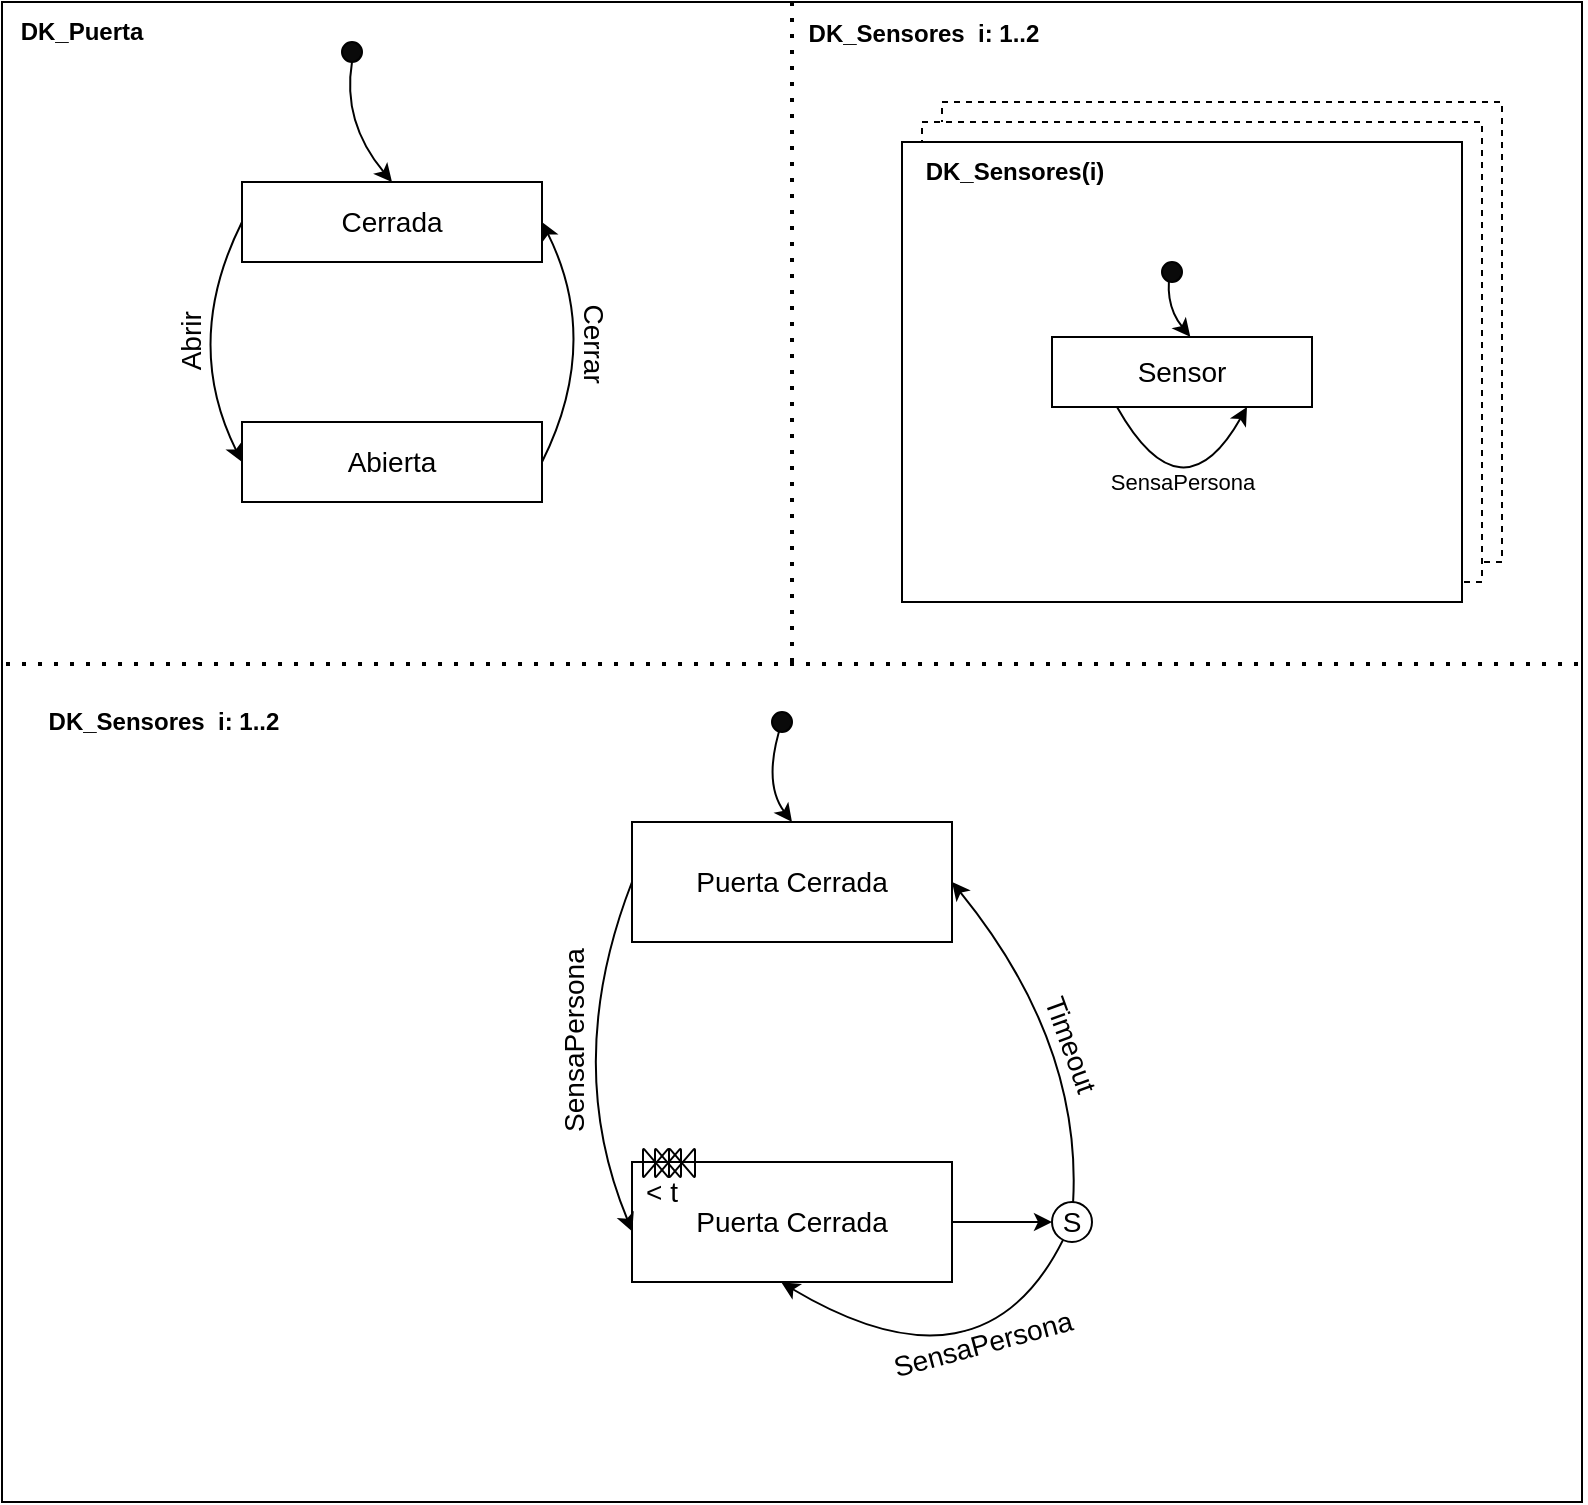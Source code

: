 <mxfile version="14.6.13" type="device"><diagram id="UJB5p5DDIt3letVyk2_6" name="Page-1"><mxGraphModel dx="1422" dy="822" grid="1" gridSize="10" guides="1" tooltips="1" connect="1" arrows="1" fold="1" page="1" pageScale="1" pageWidth="850" pageHeight="1100" math="0" shadow="0"><root><mxCell id="0"/><mxCell id="1" parent="0"/><mxCell id="xIaFkvyue2wocgiDpQVS-1" value="" style="rounded=0;whiteSpace=wrap;html=1;" parent="1" vertex="1"><mxGeometry x="30" y="30" width="790" height="750" as="geometry"/></mxCell><mxCell id="xIaFkvyue2wocgiDpQVS-2" value="" style="endArrow=none;dashed=1;html=1;dashPattern=1 3;strokeWidth=2;" parent="1" edge="1"><mxGeometry width="50" height="50" relative="1" as="geometry"><mxPoint x="32" y="361" as="sourcePoint"/><mxPoint x="820" y="361" as="targetPoint"/></mxGeometry></mxCell><mxCell id="xIaFkvyue2wocgiDpQVS-3" value="" style="endArrow=none;dashed=1;html=1;dashPattern=1 3;strokeWidth=2;entryX=0.5;entryY=0;entryDx=0;entryDy=0;" parent="1" target="xIaFkvyue2wocgiDpQVS-1" edge="1"><mxGeometry width="50" height="50" relative="1" as="geometry"><mxPoint x="425" y="360" as="sourcePoint"/><mxPoint x="620" y="140" as="targetPoint"/><Array as="points"/></mxGeometry></mxCell><mxCell id="xIaFkvyue2wocgiDpQVS-4" value="DK_Puerta" style="text;html=1;strokeColor=none;fillColor=none;align=center;verticalAlign=middle;whiteSpace=wrap;rounded=0;fontStyle=1" parent="1" vertex="1"><mxGeometry x="35" y="35" width="70" height="20" as="geometry"/></mxCell><mxCell id="xIaFkvyue2wocgiDpQVS-5" value="DK_Sensores&amp;nbsp; i: 1..2" style="text;html=1;strokeColor=none;fillColor=none;align=center;verticalAlign=middle;whiteSpace=wrap;rounded=0;fontStyle=1" parent="1" vertex="1"><mxGeometry x="430" y="36" width="122" height="20" as="geometry"/></mxCell><mxCell id="xIaFkvyue2wocgiDpQVS-6" value="Cerrada" style="rounded=0;whiteSpace=wrap;html=1;fontSize=14;" parent="1" vertex="1"><mxGeometry x="150" y="120" width="150" height="40" as="geometry"/></mxCell><mxCell id="xIaFkvyue2wocgiDpQVS-7" value="Abierta" style="rounded=0;whiteSpace=wrap;html=1;fontSize=14;" parent="1" vertex="1"><mxGeometry x="150" y="240" width="150" height="40" as="geometry"/></mxCell><mxCell id="xIaFkvyue2wocgiDpQVS-9" value="" style="curved=1;endArrow=classic;html=1;entryX=0.5;entryY=0;entryDx=0;entryDy=0;exitX=0.5;exitY=1;exitDx=0;exitDy=0;" parent="1" source="xIaFkvyue2wocgiDpQVS-10" target="xIaFkvyue2wocgiDpQVS-6" edge="1"><mxGeometry width="50" height="50" relative="1" as="geometry"><mxPoint x="400" y="170" as="sourcePoint"/><mxPoint x="450" y="120" as="targetPoint"/><Array as="points"><mxPoint x="200" y="90"/></Array></mxGeometry></mxCell><mxCell id="xIaFkvyue2wocgiDpQVS-10" value="" style="ellipse;whiteSpace=wrap;html=1;aspect=fixed;fillColor=#0A0A0A;" parent="1" vertex="1"><mxGeometry x="200" y="50" width="10" height="10" as="geometry"/></mxCell><mxCell id="xIaFkvyue2wocgiDpQVS-12" value="" style="endArrow=classic;html=1;exitX=0;exitY=0.5;exitDx=0;exitDy=0;curved=1;entryX=0;entryY=0.5;entryDx=0;entryDy=0;" parent="1" source="xIaFkvyue2wocgiDpQVS-6" target="xIaFkvyue2wocgiDpQVS-7" edge="1"><mxGeometry relative="1" as="geometry"><mxPoint x="370" y="150" as="sourcePoint"/><mxPoint x="150" y="260" as="targetPoint"/><Array as="points"><mxPoint x="120" y="200"/></Array></mxGeometry></mxCell><mxCell id="xIaFkvyue2wocgiDpQVS-13" value="Abrir" style="edgeLabel;resizable=0;html=1;align=center;verticalAlign=middle;rotation=-90;fontSize=14;" parent="xIaFkvyue2wocgiDpQVS-12" connectable="0" vertex="1"><mxGeometry relative="1" as="geometry"><mxPoint x="4" as="offset"/></mxGeometry></mxCell><mxCell id="hkx4b8jIiY_6-EzME78V-2" value="" style="endArrow=classic;html=1;fontSize=14;exitX=1;exitY=0.5;exitDx=0;exitDy=0;entryX=1;entryY=0.5;entryDx=0;entryDy=0;curved=1;" parent="1" source="xIaFkvyue2wocgiDpQVS-7" target="xIaFkvyue2wocgiDpQVS-6" edge="1"><mxGeometry relative="1" as="geometry"><mxPoint x="270" y="190" as="sourcePoint"/><mxPoint x="370" y="190" as="targetPoint"/><Array as="points"><mxPoint x="330" y="200"/></Array></mxGeometry></mxCell><mxCell id="hkx4b8jIiY_6-EzME78V-3" value="Cerrar" style="edgeLabel;resizable=0;html=1;align=center;verticalAlign=middle;rotation=90;fontSize=14;" parent="hkx4b8jIiY_6-EzME78V-2" connectable="0" vertex="1"><mxGeometry relative="1" as="geometry"><mxPoint x="-4" as="offset"/></mxGeometry></mxCell><mxCell id="hkx4b8jIiY_6-EzME78V-4" value="" style="rounded=0;whiteSpace=wrap;html=1;fontSize=14;fillColor=#FFFFFF;dashed=1;" parent="1" vertex="1"><mxGeometry x="500" y="80" width="280" height="230" as="geometry"/></mxCell><mxCell id="hkx4b8jIiY_6-EzME78V-5" value="" style="rounded=0;whiteSpace=wrap;html=1;fontSize=14;fillColor=#FFFFFF;dashed=1;" parent="1" vertex="1"><mxGeometry x="490" y="90" width="280" height="230" as="geometry"/></mxCell><mxCell id="hkx4b8jIiY_6-EzME78V-6" value="" style="rounded=0;whiteSpace=wrap;html=1;fontSize=14;fillColor=#FFFFFF;" parent="1" vertex="1"><mxGeometry x="480" y="100" width="280" height="230" as="geometry"/></mxCell><mxCell id="hkx4b8jIiY_6-EzME78V-7" value="DK_Sensores(i)" style="text;html=1;strokeColor=none;fillColor=none;align=center;verticalAlign=middle;whiteSpace=wrap;rounded=0;fontStyle=1" parent="1" vertex="1"><mxGeometry x="483" y="105" width="107" height="20" as="geometry"/></mxCell><mxCell id="hkx4b8jIiY_6-EzME78V-8" value="Sensor" style="rounded=0;whiteSpace=wrap;html=1;fontSize=14;fillColor=#FFFFFF;" parent="1" vertex="1"><mxGeometry x="555" y="197.5" width="130" height="35" as="geometry"/></mxCell><mxCell id="hkx4b8jIiY_6-EzME78V-9" value="" style="endArrow=classic;html=1;fontSize=14;entryX=0.532;entryY=-0.002;entryDx=0;entryDy=0;entryPerimeter=0;curved=1;exitX=0.5;exitY=0;exitDx=0;exitDy=0;" parent="1" source="hkx4b8jIiY_6-EzME78V-10" target="hkx4b8jIiY_6-EzME78V-8" edge="1"><mxGeometry width="50" height="50" relative="1" as="geometry"><mxPoint x="620" y="170" as="sourcePoint"/><mxPoint x="630" y="140" as="targetPoint"/><Array as="points"><mxPoint x="610" y="180"/></Array></mxGeometry></mxCell><mxCell id="hkx4b8jIiY_6-EzME78V-10" value="" style="ellipse;whiteSpace=wrap;html=1;aspect=fixed;fillColor=#0A0A0A;" parent="1" vertex="1"><mxGeometry x="610" y="160" width="10" height="10" as="geometry"/></mxCell><mxCell id="hkx4b8jIiY_6-EzME78V-12" value="" style="endArrow=classic;html=1;fontSize=14;entryX=0.75;entryY=1;entryDx=0;entryDy=0;exitX=0.25;exitY=1;exitDx=0;exitDy=0;curved=1;" parent="1" source="hkx4b8jIiY_6-EzME78V-8" target="hkx4b8jIiY_6-EzME78V-8" edge="1"><mxGeometry relative="1" as="geometry"><mxPoint x="560" y="170" as="sourcePoint"/><mxPoint x="660" y="170" as="targetPoint"/><Array as="points"><mxPoint x="620" y="290"/></Array></mxGeometry></mxCell><mxCell id="hkx4b8jIiY_6-EzME78V-13" value="SensaPersona" style="edgeLabel;resizable=0;html=1;align=center;verticalAlign=middle;" parent="hkx4b8jIiY_6-EzME78V-12" connectable="0" vertex="1"><mxGeometry relative="1" as="geometry"><mxPoint y="-20" as="offset"/></mxGeometry></mxCell><mxCell id="hkx4b8jIiY_6-EzME78V-14" value="DK_Sensores&amp;nbsp; i: 1..2" style="text;html=1;strokeColor=none;fillColor=none;align=center;verticalAlign=middle;whiteSpace=wrap;rounded=0;fontStyle=1" parent="1" vertex="1"><mxGeometry x="50" y="380" width="122" height="20" as="geometry"/></mxCell><mxCell id="hkx4b8jIiY_6-EzME78V-15" value="Puerta Cerrada" style="rounded=0;whiteSpace=wrap;html=1;fontSize=14;strokeColor=#000000;fillColor=#FFFFFF;" parent="1" vertex="1"><mxGeometry x="345" y="440" width="160" height="60" as="geometry"/></mxCell><mxCell id="hkx4b8jIiY_6-EzME78V-16" value="Puerta Cerrada" style="rounded=0;whiteSpace=wrap;html=1;fontSize=14;strokeColor=#000000;fillColor=#FFFFFF;" parent="1" vertex="1"><mxGeometry x="345" y="610" width="160" height="60" as="geometry"/></mxCell><mxCell id="hkx4b8jIiY_6-EzME78V-19" value="" style="curved=1;endArrow=classic;html=1;fontSize=14;entryX=0.5;entryY=0;entryDx=0;entryDy=0;" parent="1" target="hkx4b8jIiY_6-EzME78V-15" edge="1"><mxGeometry width="50" height="50" relative="1" as="geometry"><mxPoint x="420" y="390" as="sourcePoint"/><mxPoint x="440" y="390" as="targetPoint"/><Array as="points"><mxPoint x="410" y="420"/></Array></mxGeometry></mxCell><mxCell id="hkx4b8jIiY_6-EzME78V-20" value="" style="ellipse;whiteSpace=wrap;html=1;aspect=fixed;fillColor=#0A0A0A;" parent="1" vertex="1"><mxGeometry x="415" y="385" width="10" height="10" as="geometry"/></mxCell><mxCell id="hkx4b8jIiY_6-EzME78V-22" value="" style="endArrow=classic;html=1;fontSize=14;exitX=0;exitY=0.5;exitDx=0;exitDy=0;entryX=0.001;entryY=0.579;entryDx=0;entryDy=0;entryPerimeter=0;curved=1;" parent="1" source="hkx4b8jIiY_6-EzME78V-15" target="hkx4b8jIiY_6-EzME78V-16" edge="1"><mxGeometry relative="1" as="geometry"><mxPoint x="330" y="520" as="sourcePoint"/><mxPoint x="430" y="520" as="targetPoint"/><Array as="points"><mxPoint x="310" y="560"/></Array></mxGeometry></mxCell><mxCell id="hkx4b8jIiY_6-EzME78V-23" value="SensaPersona" style="edgeLabel;resizable=0;html=1;align=center;verticalAlign=middle;rotation=-90;fontSize=14;" parent="hkx4b8jIiY_6-EzME78V-22" connectable="0" vertex="1"><mxGeometry relative="1" as="geometry"><mxPoint x="5" y="-8" as="offset"/></mxGeometry></mxCell><mxCell id="hkx4b8jIiY_6-EzME78V-24" value="" style="endArrow=classic;html=1;fontSize=14;exitX=1;exitY=0.5;exitDx=0;exitDy=0;entryX=0;entryY=0.5;entryDx=0;entryDy=0;endFill=1;" parent="1" source="hkx4b8jIiY_6-EzME78V-16" target="hkx4b8jIiY_6-EzME78V-25" edge="1"><mxGeometry width="50" height="50" relative="1" as="geometry"><mxPoint x="360" y="550" as="sourcePoint"/><mxPoint x="410" y="500" as="targetPoint"/></mxGeometry></mxCell><mxCell id="hkx4b8jIiY_6-EzME78V-25" value="S" style="ellipse;whiteSpace=wrap;html=1;aspect=fixed;fontSize=14;strokeColor=#000000;fillColor=#FFFFFF;" parent="1" vertex="1"><mxGeometry x="555" y="630" width="20" height="20" as="geometry"/></mxCell><mxCell id="hkx4b8jIiY_6-EzME78V-27" value="" style="endArrow=classic;html=1;fontSize=14;entryX=1;entryY=0.5;entryDx=0;entryDy=0;curved=1;" parent="1" source="hkx4b8jIiY_6-EzME78V-25" target="hkx4b8jIiY_6-EzME78V-15" edge="1"><mxGeometry relative="1" as="geometry"><mxPoint x="330" y="520" as="sourcePoint"/><mxPoint x="430" y="520" as="targetPoint"/><Array as="points"><mxPoint x="570" y="550"/></Array></mxGeometry></mxCell><mxCell id="hkx4b8jIiY_6-EzME78V-28" value="Timeout" style="edgeLabel;resizable=0;html=1;align=center;verticalAlign=middle;rotation=70;fontSize=14;" parent="hkx4b8jIiY_6-EzME78V-27" connectable="0" vertex="1"><mxGeometry relative="1" as="geometry"><mxPoint x="2" y="9" as="offset"/></mxGeometry></mxCell><mxCell id="hkx4b8jIiY_6-EzME78V-29" value="" style="endArrow=classic;html=1;fontSize=14;entryX=0.467;entryY=1.004;entryDx=0;entryDy=0;entryPerimeter=0;curved=1;" parent="1" source="hkx4b8jIiY_6-EzME78V-25" target="hkx4b8jIiY_6-EzME78V-16" edge="1"><mxGeometry relative="1" as="geometry"><mxPoint x="330" y="520" as="sourcePoint"/><mxPoint x="430" y="520" as="targetPoint"/><Array as="points"><mxPoint x="520" y="730"/></Array></mxGeometry></mxCell><mxCell id="hkx4b8jIiY_6-EzME78V-30" value="SensaPersona" style="edgeLabel;resizable=0;html=1;align=center;verticalAlign=middle;rotation=-15;fontSize=14;" parent="hkx4b8jIiY_6-EzME78V-29" connectable="0" vertex="1"><mxGeometry relative="1" as="geometry"><mxPoint x="11" y="-23" as="offset"/></mxGeometry></mxCell><mxCell id="hkx4b8jIiY_6-EzME78V-31" value="&amp;lt; t" style="text;html=1;strokeColor=none;fillColor=none;align=center;verticalAlign=middle;whiteSpace=wrap;rounded=0;fontSize=14;" parent="1" vertex="1"><mxGeometry x="345" y="620" width="30" height="10" as="geometry"/></mxCell><mxCell id="hkx4b8jIiY_6-EzME78V-32" value="" style="verticalLabelPosition=bottom;verticalAlign=top;html=1;shape=mxgraph.flowchart.collate;fontSize=14;strokeColor=#000000;rotation=90;fillColor=none;" parent="1" vertex="1"><mxGeometry x="350" y="604" width="14" height="13" as="geometry"/></mxCell><mxCell id="hkx4b8jIiY_6-EzME78V-33" value="" style="verticalLabelPosition=bottom;verticalAlign=top;html=1;shape=mxgraph.flowchart.collate;fontSize=14;strokeColor=#000000;rotation=90;fillColor=none;" parent="1" vertex="1"><mxGeometry x="356" y="604" width="14" height="13" as="geometry"/></mxCell><mxCell id="hkx4b8jIiY_6-EzME78V-34" value="" style="verticalLabelPosition=bottom;verticalAlign=top;html=1;shape=mxgraph.flowchart.collate;fontSize=14;strokeColor=#000000;rotation=90;fillColor=none;" parent="1" vertex="1"><mxGeometry x="363" y="604" width="14" height="13" as="geometry"/></mxCell></root></mxGraphModel></diagram></mxfile>